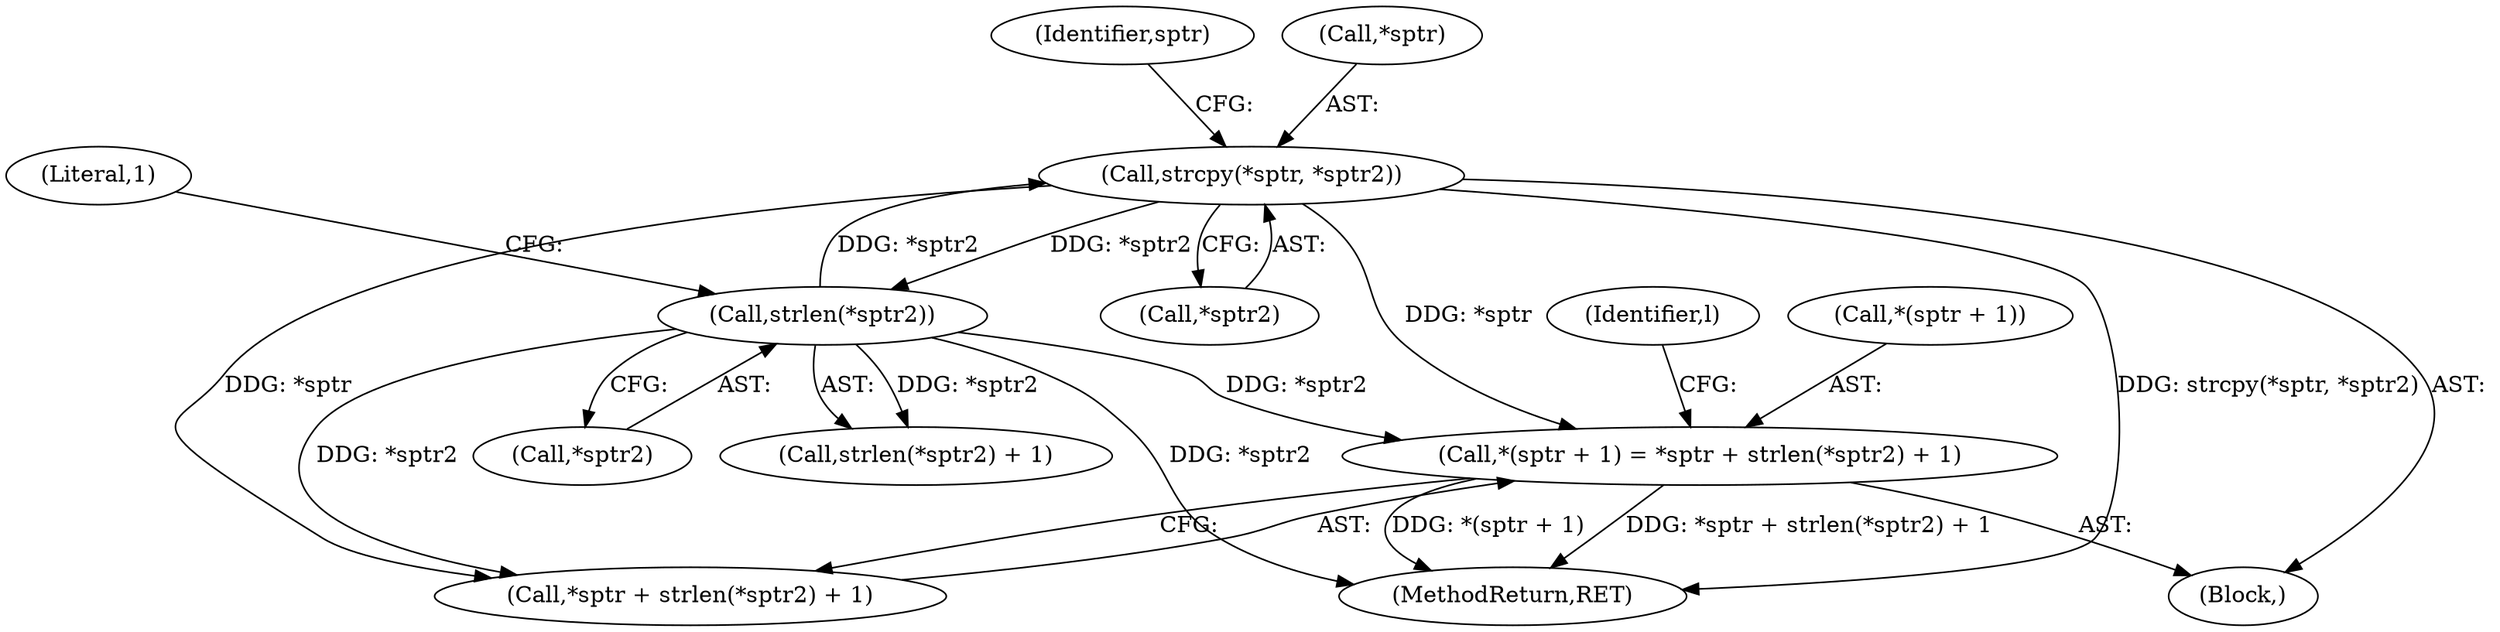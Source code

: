 digraph "0_libXpm_d1167418f0fd02a27f617ec5afd6db053afbe185@integer" {
"1000478" [label="(Call,*(sptr + 1) = *sptr + strlen(*sptr2) + 1)"];
"1000473" [label="(Call,strcpy(*sptr, *sptr2))"];
"1000487" [label="(Call,strlen(*sptr2))"];
"1000486" [label="(Call,strlen(*sptr2) + 1)"];
"1000487" [label="(Call,strlen(*sptr2))"];
"1000476" [label="(Call,*sptr2)"];
"1000472" [label="(Block,)"];
"1000481" [label="(Identifier,sptr)"];
"1000488" [label="(Call,*sptr2)"];
"1000592" [label="(MethodReturn,RET)"];
"1000478" [label="(Call,*(sptr + 1) = *sptr + strlen(*sptr2) + 1)"];
"1000479" [label="(Call,*(sptr + 1))"];
"1000473" [label="(Call,strcpy(*sptr, *sptr2))"];
"1000466" [label="(Identifier,l)"];
"1000490" [label="(Literal,1)"];
"1000474" [label="(Call,*sptr)"];
"1000483" [label="(Call,*sptr + strlen(*sptr2) + 1)"];
"1000478" -> "1000472"  [label="AST: "];
"1000478" -> "1000483"  [label="CFG: "];
"1000479" -> "1000478"  [label="AST: "];
"1000483" -> "1000478"  [label="AST: "];
"1000466" -> "1000478"  [label="CFG: "];
"1000478" -> "1000592"  [label="DDG: *sptr + strlen(*sptr2) + 1"];
"1000478" -> "1000592"  [label="DDG: *(sptr + 1)"];
"1000473" -> "1000478"  [label="DDG: *sptr"];
"1000487" -> "1000478"  [label="DDG: *sptr2"];
"1000473" -> "1000472"  [label="AST: "];
"1000473" -> "1000476"  [label="CFG: "];
"1000474" -> "1000473"  [label="AST: "];
"1000476" -> "1000473"  [label="AST: "];
"1000481" -> "1000473"  [label="CFG: "];
"1000473" -> "1000592"  [label="DDG: strcpy(*sptr, *sptr2)"];
"1000487" -> "1000473"  [label="DDG: *sptr2"];
"1000473" -> "1000483"  [label="DDG: *sptr"];
"1000473" -> "1000487"  [label="DDG: *sptr2"];
"1000487" -> "1000486"  [label="AST: "];
"1000487" -> "1000488"  [label="CFG: "];
"1000488" -> "1000487"  [label="AST: "];
"1000490" -> "1000487"  [label="CFG: "];
"1000487" -> "1000592"  [label="DDG: *sptr2"];
"1000487" -> "1000483"  [label="DDG: *sptr2"];
"1000487" -> "1000486"  [label="DDG: *sptr2"];
}

